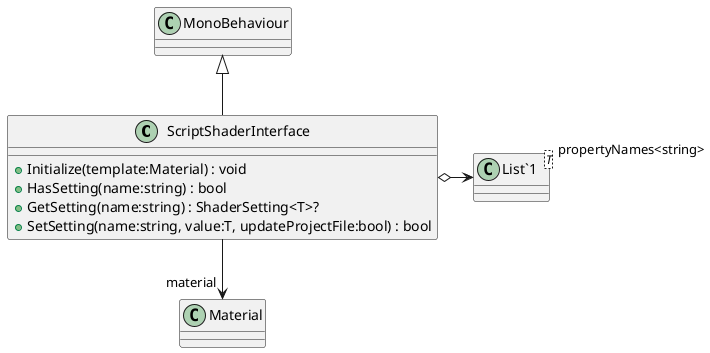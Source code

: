 @startuml
class ScriptShaderInterface {
    + Initialize(template:Material) : void
    + HasSetting(name:string) : bool
    + GetSetting(name:string) : ShaderSetting<T>?
    + SetSetting(name:string, value:T, updateProjectFile:bool) : bool
}
class "List`1"<T> {
}
MonoBehaviour <|-- ScriptShaderInterface
ScriptShaderInterface --> "material" Material
ScriptShaderInterface o-> "propertyNames<string>" "List`1"
@enduml
